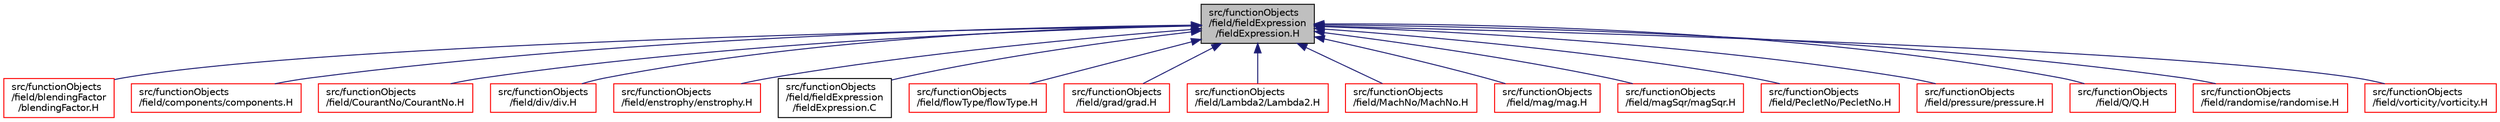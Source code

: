 digraph "src/functionObjects/field/fieldExpression/fieldExpression.H"
{
  bgcolor="transparent";
  edge [fontname="Helvetica",fontsize="10",labelfontname="Helvetica",labelfontsize="10"];
  node [fontname="Helvetica",fontsize="10",shape=record];
  Node1 [label="src/functionObjects\l/field/fieldExpression\l/fieldExpression.H",height=0.2,width=0.4,color="black", fillcolor="grey75", style="filled", fontcolor="black"];
  Node1 -> Node2 [dir="back",color="midnightblue",fontsize="10",style="solid",fontname="Helvetica"];
  Node2 [label="src/functionObjects\l/field/blendingFactor\l/blendingFactor.H",height=0.2,width=0.4,color="red",URL="$a06332.html"];
  Node1 -> Node3 [dir="back",color="midnightblue",fontsize="10",style="solid",fontname="Helvetica"];
  Node3 [label="src/functionObjects\l/field/components/components.H",height=0.2,width=0.4,color="red",URL="$a06335.html"];
  Node1 -> Node4 [dir="back",color="midnightblue",fontsize="10",style="solid",fontname="Helvetica"];
  Node4 [label="src/functionObjects\l/field/CourantNo/CourantNo.H",height=0.2,width=0.4,color="red",URL="$a05302.html"];
  Node1 -> Node5 [dir="back",color="midnightblue",fontsize="10",style="solid",fontname="Helvetica"];
  Node5 [label="src/functionObjects\l/field/div/div.H",height=0.2,width=0.4,color="red",URL="$a06339.html"];
  Node1 -> Node6 [dir="back",color="midnightblue",fontsize="10",style="solid",fontname="Helvetica"];
  Node6 [label="src/functionObjects\l/field/enstrophy/enstrophy.H",height=0.2,width=0.4,color="red",URL="$a06343.html"];
  Node1 -> Node7 [dir="back",color="midnightblue",fontsize="10",style="solid",fontname="Helvetica"];
  Node7 [label="src/functionObjects\l/field/fieldExpression\l/fieldExpression.C",height=0.2,width=0.4,color="black",URL="$a06353.html"];
  Node1 -> Node8 [dir="back",color="midnightblue",fontsize="10",style="solid",fontname="Helvetica"];
  Node8 [label="src/functionObjects\l/field/flowType/flowType.H",height=0.2,width=0.4,color="red",URL="$a06375.html"];
  Node1 -> Node9 [dir="back",color="midnightblue",fontsize="10",style="solid",fontname="Helvetica"];
  Node9 [label="src/functionObjects\l/field/grad/grad.H",height=0.2,width=0.4,color="red",URL="$a06377.html"];
  Node1 -> Node10 [dir="back",color="midnightblue",fontsize="10",style="solid",fontname="Helvetica"];
  Node10 [label="src/functionObjects\l/field/Lambda2/Lambda2.H",height=0.2,width=0.4,color="red",URL="$a06382.html"];
  Node1 -> Node11 [dir="back",color="midnightblue",fontsize="10",style="solid",fontname="Helvetica"];
  Node11 [label="src/functionObjects\l/field/MachNo/MachNo.H",height=0.2,width=0.4,color="red",URL="$a06384.html"];
  Node1 -> Node12 [dir="back",color="midnightblue",fontsize="10",style="solid",fontname="Helvetica"];
  Node12 [label="src/functionObjects\l/field/mag/mag.H",height=0.2,width=0.4,color="red",URL="$a06386.html"];
  Node1 -> Node13 [dir="back",color="midnightblue",fontsize="10",style="solid",fontname="Helvetica"];
  Node13 [label="src/functionObjects\l/field/magSqr/magSqr.H",height=0.2,width=0.4,color="red",URL="$a06389.html"];
  Node1 -> Node14 [dir="back",color="midnightblue",fontsize="10",style="solid",fontname="Helvetica"];
  Node14 [label="src/functionObjects\l/field/PecletNo/PecletNo.H",height=0.2,width=0.4,color="red",URL="$a06398.html"];
  Node1 -> Node15 [dir="back",color="midnightblue",fontsize="10",style="solid",fontname="Helvetica"];
  Node15 [label="src/functionObjects\l/field/pressure/pressure.H",height=0.2,width=0.4,color="red",URL="$a06400.html"];
  Node1 -> Node16 [dir="back",color="midnightblue",fontsize="10",style="solid",fontname="Helvetica"];
  Node16 [label="src/functionObjects\l/field/Q/Q.H",height=0.2,width=0.4,color="red",URL="$a06404.html"];
  Node1 -> Node17 [dir="back",color="midnightblue",fontsize="10",style="solid",fontname="Helvetica"];
  Node17 [label="src/functionObjects\l/field/randomise/randomise.H",height=0.2,width=0.4,color="red",URL="$a06406.html"];
  Node1 -> Node18 [dir="back",color="midnightblue",fontsize="10",style="solid",fontname="Helvetica"];
  Node18 [label="src/functionObjects\l/field/vorticity/vorticity.H",height=0.2,width=0.4,color="red",URL="$a06432.html"];
}
